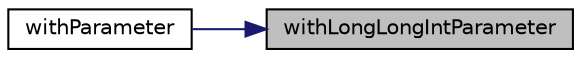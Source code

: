 digraph "withLongLongIntParameter"
{
 // LATEX_PDF_SIZE
  edge [fontname="Helvetica",fontsize="10",labelfontname="Helvetica",labelfontsize="10"];
  node [fontname="Helvetica",fontsize="10",shape=record];
  rankdir="RL";
  Node1 [label="withLongLongIntParameter",height=0.2,width=0.4,color="black", fillcolor="grey75", style="filled", fontcolor="black",tooltip=" "];
  Node1 -> Node2 [dir="back",color="midnightblue",fontsize="10",style="solid",fontname="Helvetica"];
  Node2 [label="withParameter",height=0.2,width=0.4,color="black", fillcolor="white", style="filled",URL="$class_mock_actual_call.html#aa3953b0e1ff927610d7800177d45b0cf",tooltip=" "];
}
